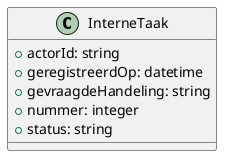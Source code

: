 @startuml
class InterneTaak {
  + actorId: string
  + geregistreerdOp: datetime
  + gevraagdeHandeling: string
  + nummer: integer
  + status: string
}
@enduml
